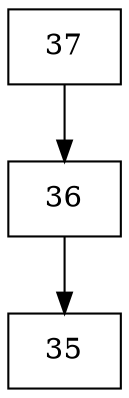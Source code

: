 digraph G {
  node [shape=record];
  node0 [label="{37}"];
  node0 -> node1;
  node1 [label="{36}"];
  node1 -> node2;
  node2 [label="{35}"];
}

